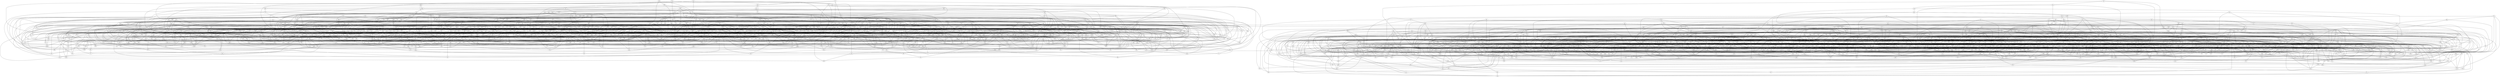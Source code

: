 graph {
zvk -- shb
zvk -- cxf
zvk -- qlp
zvk -- jkz
shb -- lcf
shb -- gvn
shb -- jlh
shb -- xlf
shb -- xvk
shb -- dfj
cxf -- bkh
cxf -- bgx
cxf -- jpl
cxf -- ptk
qlp -- qcm
qlp -- hbp
qlp -- brj
jkz -- bvl
jkz -- vrb
jkz -- pmm
jkz -- dfj
jkz -- rkf
mtl -- jvv
mtl -- grn
mtl -- dpt
mtl -- gzc
jvv -- tcn
jvv -- tks
jvv -- ckg
jvv -- pzk
jvv -- xdb
grn -- jtd
grn -- hpm
grn -- xng
grn -- sxq
dpt -- lqz
dpt -- hvp
dpt -- pqg
gzc -- jhs
gzc -- csx
gzc -- vjq
gzc -- pvq
gzc -- fqg
rgl -- hfg
rgl -- mvj
rgl -- hxq
rgl -- bvq
hfg -- dmj
hfg -- dsh
hfg -- tjt
rpt -- zhq
rpt -- zgv
rpt -- qxj
rpt -- ltq
rpt -- ggb
zhq -- rsf
zhq -- dpg
zhq -- rml
fnx -- nrs
fnx -- xnq
fnx -- nhc
fnx -- czd
nrs -- ggq
nrs -- rtd
nrs -- bnf
nrs -- khn
xnq -- kbk
xnq -- ktf
xnq -- gfj
xnq -- rpz
nhc -- hxt
nhc -- bjj
nhc -- fpx
nhc -- xvt
nhc -- qjq
czd -- npr
czd -- hqs
czd -- ghd
dqb -- hhg
dqb -- dkk
dqb -- jcr
dqb -- smd
hhg -- zsn
hhg -- zlr
hhg -- bsk
dkk -- nqc
dkk -- pxc
dkk -- bfv
mfg -- szc
mfg -- xqh
mfg -- hks
mfg -- njd
szc -- dvb
szc -- fzg
szc -- vtz
szc -- qpr
xqh -- qhr
xqh -- klf
xqh -- ssd
kvr -- pnh
kvr -- zgm
kvr -- jnz
kvr -- lnm
kvr -- rtk
pnh -- qvt
pnh -- tqp
pnh -- ngf
pnh -- btp
xfj -- mtz
xfj -- mrc
xfj -- fxm
xfj -- fpf
mtz -- jsq
mtz -- fpx
mtz -- spk
szp -- hlv
szp -- fqg
szp -- knb
szp -- tsg
hlv -- ncd
hlv -- lzv
hlv -- jgb
fqg -- ddh
fqg -- lpg
fqg -- pcr
knb -- shp
knb -- zcz
knb -- gln
knb -- dlc
tsg -- cqv
tsg -- lxq
tsg -- bfh
tsg -- sgj
fds -- hqv
fds -- rcs
fds -- gnk
fds -- rrx
fds -- frt
hqv -- shz
hqv -- hxq
hqv -- gnb
rcs -- bhk
rcs -- rbp
rcs -- rmk
rcs -- jqr
rcs -- mcx
gnk -- fdl
gnk -- trk
gnk -- gld
rrx -- ppn
rrx -- plj
rrx -- zlc
rrx -- vtl
rrx -- gqk
frt -- rkh
frt -- jvr
frt -- sbc
frt -- cdx
frt -- npp
frt -- dzx
frr -- fhp
frr -- ddk
frr -- xft
frr -- zkq
frr -- dsq
fhp -- zlv
fhp -- hdk
fhp -- fjj
ddk -- rmk
ddk -- pdx
ddk -- jcc
jzr -- lxd
jzr -- brl
jzr -- cjz
jzr -- grp
jzr -- rgc
lxd -- rvn
lxd -- cdf
lxd -- rqj
lxd -- qmb
brl -- chd
brl -- pxr
brl -- dvf
cjz -- bfv
cjz -- dgn
cjz -- vbb
grp -- hkx
grp -- zrh
grp -- qph
rgc -- cks
rgc -- mlf
rgc -- fcs
xgc -- bbj
xgc -- jzv
xgc -- pmm
xgc -- vbb
xgc -- xst
bbj -- zlr
bbj -- src
bbj -- rdt
bbj -- cjd
jzv -- hfq
jzv -- bkh
jzv -- mkd
jzv -- dfl
jzv -- zvl
pmm -- qlj
pmm -- nfg
xdv -- ckf
xdv -- bgx
xdv -- dtn
xdv -- pqd
ckf -- xhh
ckf -- zzq
ckf -- rrs
ckf -- vnv
fxx -- qbb
fxx -- djb
fxx -- gsg
fxx -- gtl
qbb -- nhh
qbb -- lsg
qbb -- ghp
djb -- bvl
djb -- mlc
djb -- cgt
djb -- rvz
djb -- vtr
hzp -- bql
hzp -- nxl
hzp -- ngz
hzp -- xpc
bql -- hxn
bql -- dvz
bql -- ccn
bql -- szg
nxl -- pmj
nxl -- mkg
nxl -- szg
ngz -- xrf
ngz -- gkf
ngz -- rxr
xpc -- kkg
xpc -- ncd
xpc -- cgb
lqz -- zzq
lqz -- nrr
lqz -- xpx
lqz -- dhd
lqz -- kkp
zzq -- pjp
zzq -- zgk
nrr -- rms
nrr -- hpz
nrr -- lfg
xpx -- fls
xpx -- bfp
xpx -- tjm
dhd -- pmj
dhd -- tth
dhd -- tjm
zlc -- bdz
zlc -- zzx
zlc -- rbg
bdz -- nxg
bdz -- rxg
bdz -- dsn
zzx -- qgz
zzx -- mtf
zzx -- dzx
rkx -- clp
rkx -- ptr
rkx -- bcn
rkx -- vzf
clp -- cll
clp -- gmg
clp -- kts
ptr -- jgc
ptr -- bxl
ptr -- xpm
rbm -- mnp
rbm -- ljg
rbm -- fnb
rbm -- vhd
mnp -- gxd
mnp -- rmk
mnp -- lnq
ljg -- phr
ljg -- fgv
ljg -- pnc
fnb -- nnk
fnb -- qvq
fnb -- rtd
fnb -- jkd
vhd -- rqm
vhd -- zvq
vhd -- htx
vhd -- dlz
vhd -- rpz
tbv -- xtr
tbv -- xdk
tbv -- zqf
tbv -- vjr
tbv -- dvb
xtr -- xbv
xtr -- cxz
xtr -- dmf
xdk -- spm
xdk -- lrv
xdk -- trh
zqf -- bmp
zqf -- gbt
zqf -- smf
zqf -- lqq
vjr -- rhm
vjr -- hqt
vjr -- gbx
vjr -- sml
vjr -- klx
tth -- dvf
tth -- fmk
tth -- phl
dvf -- cvl
dvf -- tks
cks -- fcs
cks -- vgj
cks -- spq
fcs -- spx
fcs -- bkg
vgj -- xrg
vgj -- lbk
vgj -- jzt
spq -- gtv
spq -- xvz
spq -- ftk
spq -- kdr
hld -- qpd
hld -- qtx
hld -- hnd
hld -- qvx
hld -- lzr
hld -- cjv
qpd -- cfx
qpd -- xtc
qpd -- sbc
qpd -- nnk
rfr -- bsk
rfr -- gls
rfr -- bgx
rfr -- nqq
bsk -- fhn
bsk -- xdb
gls -- qqc
gls -- vjs
gls -- zqn
gls -- ftl
gls -- rjt
bgx -- rlp
bgx -- fhj
bgx -- dtn
nqq -- spx
nqq -- jlt
nqq -- cbz
nqq -- ffj
bjr -- tks
bjr -- jfj
bjr -- xsp
bjr -- fmk
tks -- dnf
jfj -- qsv
jfj -- hnj
jfj -- mgs
xsp -- kkm
xsp -- bzz
xsp -- pph
cqz -- jlt
cqz -- pxr
cqz -- zzz
cqz -- ddh
jlt -- vck
jlt -- qbx
pxr -- vjl
pxr -- pxc
zzz -- qcm
zzz -- lzv
zzz -- jgb
zzz -- zzr
zzz -- vjf
zzz -- ftl
rms -- nlc
rms -- flm
rms -- mzm
rms -- htk
nlc -- src
nlc -- brv
nlc -- qzf
flm -- bmg
flm -- xrr
flm -- xvz
mzm -- tqp
mzm -- ntv
mzm -- bph
mzm -- brr
jsq -- fhv
jsq -- lvd
jsq -- vkf
jsq -- fsk
jsq -- thv
fhv -- qjv
fhv -- nqs
fhv -- xhg
fhv -- trq
lvd -- bfm
lvd -- tpl
lvd -- cmm
vkf -- xhf
vkf -- pnx
vkf -- xkd
fsk -- gdt
fsk -- lfc
fsk -- cnv
thv -- lhm
thv -- dpb
thv -- xjj
lgc -- nkv
lgc -- nst
lgc -- jlz
lgc -- hxz
lgc -- mmp
lgc -- gjd
lgc -- fhf
nkv -- nbs
nkv -- qbx
nkv -- vtx
jls -- dgx
jls -- lcf
jls -- dfm
jls -- dxj
jls -- zmd
dgx -- pmj
dgx -- zsb
dgx -- qst
lcf -- mxt
lcf -- trg
nbp -- khr
nbp -- mlr
nbp -- qcd
nbp -- crr
khr -- lrd
khr -- hgl
khr -- pxk
mlr -- tcm
mlr -- mrh
mlr -- hhh
mlr -- mgl
mlr -- jsh
qcd -- dxm
qcd -- zkj
qcd -- vlf
vxc -- bdc
vxc -- zpm
vxc -- xxl
vxc -- bft
vxc -- vlv
bdc -- nzk
bdc -- tbh
bdc -- mvm
bdc -- nxz
zpm -- spk
zpm -- sjk
zpm -- vgd
xxl -- tzv
xxl -- zbz
xxl -- ngq
xxl -- txc
bft -- sjk
bft -- djl
bft -- vqn
gtv -- rcz
gtv -- qzn
gtv -- fnq
gtv -- gjh
rcz -- gbt
rcz -- lqf
rcz -- hbp
rcz -- brh
qzn -- pmj
qzn -- vpn
qzn -- kct
qzn -- pjp
fnq -- bxb
fnq -- hlm
fnq -- pjr
fnq -- spm
fnq -- vdr
fnq -- fhj
gjh -- mzp
gjh -- shp
gjh -- spx
gjh -- qmb
mvj -- zxn
mvj -- xvn
mvj -- flf
mvj -- grf
zxn -- pbn
zxn -- cfk
zxn -- mjl
xvn -- lbt
xvn -- kpg
xvn -- rdh
zgv -- xlq
zgv -- dgh
zgv -- fdz
xlq -- kql
xlq -- fcm
xlq -- qzv
dgh -- qcm
dgh -- vtv
dgh -- xlf
dgh -- vjs
zxz -- vfb
zxz -- xrn
zxz -- zbz
zxz -- fjj
zxz -- kpm
zxz -- str
vfb -- jrm
vfb -- vtq
vfb -- gqk
xrn -- ppn
xrn -- bxm
xrn -- bpg
zbz -- gkz
zbz -- nml
zbz -- jfc
fjj -- jnj
fjj -- rsh
kpm -- sgh
kpm -- mvs
kpm -- dmh
kpm -- tml
str -- gzv
str -- kgl
str -- bhs
str -- jvg
sbq -- dcg
sbq -- gjg
sbq -- pmj
sbq -- hff
dcg -- hhc
dcg -- kct
dcg -- cfm
dcg -- hmp
gjg -- dns
gjg -- bmt
gjg -- dxn
gjg -- ffh
pmj -- mbc
zhj -- xft
zhj -- snk
zhj -- lhm
zhj -- bhc
zhj -- zhk
xft -- tzm
xft -- fxf
snk -- gnn
snk -- tkf
snk -- mzf
lhm -- qjd
lhm -- jqr
bhc -- ppx
bhc -- kcs
bhc -- sts
zhk -- vrm
zhk -- pbf
zhk -- ctt
zhk -- vlg
qvn -- mvm
qvn -- fqx
qvn -- zbt
qvn -- mtf
mvm -- htr
mvm -- tbf
fqx -- zsr
fqx -- gtf
fqx -- jnb
qsv -- hmz
qsv -- src
qsv -- dfj
zdn -- jjd
zdn -- ppn
zdn -- jgk
zdn -- xgn
jjd -- lzf
jjd -- vxk
jjd -- zcx
ppn -- qsl
ppn -- ncc
jgk -- csr
jgk -- jbb
jgk -- qfq
qrk -- mtg
qrk -- pdm
qrk -- dxm
qrk -- ncc
mtg -- zls
mtg -- mfn
mtg -- kbq
mcv -- xcl
mcv -- gkt
mcv -- txm
mcv -- qqz
xcl -- fsd
xcl -- zdq
xcl -- pcj
hpb -- fbv
hpb -- btm
hpb -- xbl
hpb -- lpg
hpb -- xgz
fbv -- ntv
fbv -- glm
fbv -- rqj
btm -- mjv
btm -- kld
btm -- txp
xnb -- tcm
xnb -- rlm
xnb -- rvh
xnb -- scl
tcm -- znz
tcm -- bqc
rlm -- lxs
rlm -- llc
rlm -- dtj
rlm -- zsx
rvh -- ffr
rvh -- drn
rvh -- fgq
rvh -- vzf
rvh -- rkq
tjg -- pgj
tjg -- bqb
tjg -- qjd
tjg -- bxt
pgj -- nmf
pgj -- ppd
pgj -- qfq
bqb -- dds
bqb -- tbr
bqb -- bxz
qjd -- jjn
qjd -- jhj
qjd -- xnf
qjd -- ndh
kld -- rrn
kld -- xzp
kld -- rqj
kld -- svf
kld -- plq
rrn -- xlj
rrn -- gbx
rrn -- czf
vbj -- msm
vbj -- xst
vbj -- xrr
vbj -- dvz
vbj -- gmb
msm -- jlh
msm -- rcx
msm -- zlx
xst -- ngd
xst -- bnl
xst -- lsr
xrr -- lvq
xrr -- xgd
hvp -- bsx
hvp -- xvv
hvp -- rrs
hvp -- tvl
pqg -- slg
pqg -- gbx
pqg -- slr
pqg -- vsr
pqg -- lxq
kkg -- xpn
kkg -- sgq
kkg -- lqq
dqd -- mjm
dqd -- hqd
dqd -- cdv
dqd -- krg
dqd -- rjr
dqd -- qzv
mjm -- bvb
mjm -- zjm
mjm -- qzv
hqd -- bhj
hqd -- hpg
hqd -- xng
cdv -- rsn
cdv -- rgx
cdv -- shp
krg -- hgv
krg -- lxl
krg -- hhc
rjr -- trg
rjr -- fdh
rjr -- cgv
ggr -- rtm
ggr -- vrv
ggr -- vtl
ggr -- bqk
ggr -- ncv
rtm -- kjx
rtm -- jjt
rtm -- pnx
rtm -- qqq
vrv -- qld
vrv -- plm
vrv -- mrz
vtl -- xxc
vtl -- vqc
fql -- jtf
fql -- kzk
fql -- vxk
fql -- tml
jtf -- qgs
jtf -- hsl
jtf -- rtc
kzk -- pcs
kzk -- dsn
kzk -- hdk
vxk -- nmp
vxk -- jmf
vxk -- rhj
xzp -- vtg
xzp -- xvv
xzp -- kdr
xzp -- zck
vtg -- qdn
vtg -- xzd
vtg -- ndl
xvv -- fpq
xvv -- cdf
kdr -- ptk
kdr -- kqj
kdr -- fkn
zck -- dtn
zck -- brh
zck -- llz
knc -- thz
knc -- cbz
knc -- hfj
knc -- tcp
thz -- lrf
thz -- jfz
thz -- dzf
thz -- tkv
cbz -- tjm
cbz -- qsh
rzl -- xff
rzl -- xjj
rzl -- pjh
rzl -- kbq
xff -- lbc
xff -- kmx
xff -- gnv
xjj -- pzp
xjj -- pnc
xjj -- zlm
xjj -- pbd
xjj -- npm
zlm -- cnv
zlm -- grf
zlm -- bxj
cnv -- gqs
cnv -- gmj
gmg -- sgh
gmg -- mct
gmg -- gbv
sgh -- xnk
sgh -- ggs
sgh -- kds
qpg -- bzz
qpg -- qpr
qpg -- kvc
qpg -- nzm
bzz -- sjr
bzz -- jvz
qpr -- rcq
qpr -- llp
kvc -- ksm
kvc -- mjv
kvc -- mvz
kvc -- rjh
kvc -- ggb
brx -- lpm
brx -- lpl
brx -- dlc
brx -- xxb
lpm -- cfm
lpm -- vbr
lpm -- ltr
lpl -- tfd
lpl -- vxf
lpl -- zsb
lpl -- gvv
dlc -- gpv
dlc -- xxb
dlc -- mjp
xxb -- hsc
xxb -- cpf
rkh -- ncp
rkh -- rsh
rkh -- vbs
rkh -- bxl
jvr -- gbs
jvr -- rgr
jvr -- mql
jvr -- ztt
jvr -- xbr
sbc -- cfk
sbc -- xkz
rtr -- gzb
rtr -- zhb
rtr -- kbk
rtr -- pdb
gzb -- xhf
gzb -- rkq
gzb -- rxm
zhb -- cvh
zhb -- lhq
zhb -- dzx
kbk -- zfl
kbk -- nkj
kbk -- glq
kbk -- gph
mcq -- gbl
mcq -- vdl
mcq -- mrc
mcq -- fcv
mcq -- bvq
gbl -- dpm
gbl -- pdl
gbl -- xrk
gbl -- gsc
vdl -- jck
vdl -- sgd
vdl -- kvm
vdl -- rxm
mrc -- fbt
mrc -- tjt
mrc -- dnm
mrc -- pvc
fcv -- lbg
fcv -- kjx
fcv -- ttz
pbn -- pfh
pbn -- sjk
pbn -- lgd
pbn -- fcb
pfh -- tsl
pfh -- qdc
pfh -- rxv
sjk -- pqq
sjk -- pvc
lgd -- xfq
lgd -- klm
lgd -- hzl
fcb -- rqm
fcb -- kts
fcb -- jvg
hgv -- ggg
hgv -- khn
hgv -- vtx
lxl -- mvz
lxl -- xbv
lxl -- xrg
nzk -- pbc
nzk -- mjh
nzk -- gjq
nzk -- srm
pbc -- qdm
pbc -- mzf
pbc -- nxn
mjh -- kpz
mjh -- ffm
mjh -- lmh
gjq -- kzq
gjq -- sjl
gjq -- xhg
dpm -- zls
dpm -- qbt
dpm -- fgv
pdl -- bjp
pdl -- bpk
pdl -- gps
tsl -- rjg
tsl -- lqd
tsl -- fjb
rjg -- mns
rjg -- mbk
rjg -- cbt
rjg -- lpf
lqd -- vlz
lqd -- bjj
lqd -- qvq
fgr -- tvm
fgr -- npm
fgr -- zsr
fgr -- bbt
tvm -- ksp
tvm -- jck
tvm -- cfk
tvm -- dqp
npm -- lfc
npm -- htf
hxt -- dxv
hxt -- xtc
hxt -- jgs
dxv -- dhh
dxv -- sbn
dxv -- cjv
xtc -- cvh
xtc -- plb
jgs -- ncv
jgs -- klc
jgs -- vhq
jgs -- xpm
lxn -- llp
lxn -- sxc
lxn -- vqb
lxn -- hfq
llp -- rxr
llp -- dpg
llp -- btz
sxc -- qlx
sxc -- vbb
sxc -- jzm
sxc -- lrv
vqb -- vql
vqb -- frz
vqb -- qsh
hfq -- nnv
hfq -- xpn
hfq -- kpq
psj -- dmj
psj -- mzf
psj -- tpl
psj -- xnx
dmj -- rqm
dmj -- rtc
mzf -- jjt
mzf -- dbs
tpl -- xvt
tpl -- qnr
tpl -- pql
xnx -- gkh
xnx -- tqj
xnx -- ktf
xsl -- vql
xsl -- hkx
xsl -- qcc
xsl -- pqc
xsl -- hph
xsl -- fhn
vql -- xlj
vql -- mgp
hkx -- thq
hkx -- ftk
hkx -- ddq
qcc -- nst
qcc -- psf
qcc -- dpx
pqc -- rcx
pqc -- drp
pqc -- bxb
pqc -- xdt
pqc -- qhr
hph -- svk
hph -- jtd
hph -- tdx
rcr -- nzx
rcr -- xbr
rcr -- pjf
rcr -- cbm
nzx -- pnn
nzx -- ktf
nzx -- ckt
nzx -- rxm
xbr -- plb
xbr -- zjs
njj -- lfg
njj -- srh
njj -- cbv
njj -- mbp
njj -- fzg
lfg -- kmd
lfg -- bvb
srh -- kzh
srh -- trh
srh -- cjd
cbv -- lrv
cbv -- qfn
cbv -- mjp
pjf -- rxv
pjf -- zsx
pjf -- mpr
pjf -- nqb
pjf -- cxm
rxv -- gbs
rxv -- nhl
rxv -- sgg
zsx -- rgd
zsx -- bxm
nnv -- nxm
nnv -- hvt
nnv -- skp
flf -- zjb
flf -- vmq
flf -- sfm
flf -- dzb
flf -- xrk
zjb -- psc
zjb -- fcg
zjb -- lbc
vmq -- zqm
vmq -- hhh
vmq -- vcb
sfm -- gpz
sfm -- qgs
sfm -- jrm
dzb -- nmf
dzb -- dnl
dzb -- lgb
xrk -- rjj
xrk -- mmn
gjk -- skk
gjk -- tcp
gjk -- lfb
gjk -- nqc
skk -- rgx
skk -- ddx
skk -- njd
tcp -- xgp
tcp -- dbl
ddh -- mmq
ddh -- bcx
mmq -- rnb
mmq -- kcj
mmq -- czr
bcx -- tzc
bcx -- jns
bcx -- msp
jfh -- mtt
jfh -- lcr
jfh -- mns
jfh -- jsj
mtt -- pdq
mtt -- djv
mtt -- mdv
lcr -- qgq
lcr -- trq
lcr -- sts
mns -- nmf
mns -- gfj
mns -- nlh
mns -- ctt
jsj -- cdx
jsj -- plj
jsj -- crg
jsj -- zgn
xmm -- mvs
xmm -- lxs
xmm -- zgn
xmm -- kbq
mvs -- rjj
mvs -- kpz
mvs -- tkf
lxs -- qng
lxs -- gfj
lxs -- ljm
mpr -- gmq
mpr -- jdr
mpr -- tbf
gmq -- vgz
gmq -- nxg
gmq -- htr
gmq -- jfc
gmq -- jpj
jdr -- pcx
jdr -- vrh
jdr -- dtj
tbf -- gmv
tbf -- zdq
jjn -- vzc
jjn -- pvc
jjn -- kqn
vzc -- ljm
vzc -- pkm
vzc -- qkc
thp -- gfs
thp -- hzs
thp -- ggs
thp -- vmf
gfs -- vhq
gfs -- vhn
gfs -- xfq
hzs -- xnk
hzs -- mcx
hzs -- qnh
ggs -- qkq
ggs -- mdv
ssb -- ljm
ssb -- bgj
ssb -- ffb
ssb -- gps
ssb -- vbs
ljm -- mnf
ljm -- hrd
thq -- xsf
thq -- kdb
thq -- fhj
xsf -- tpf
xsf -- msp
xsf -- phg
xsf -- xng
xsf -- rfj
xsf -- trr
kdb -- cgf
kdb -- lbq
kdb -- brj
xlj -- mkg
xlj -- sst
xlj -- bnl
xlj -- cgq
mkg -- ckd
mkg -- krj
mkg -- mkn
ckm -- hzf
ckm -- ggg
ckm -- rjk
ckm -- vbv
hzf -- jfz
hzf -- bcv
hzf -- mjv
ggg -- txz
ggg -- bhj
ggg -- jcj
rjk -- gdq
rjk -- rjp
rjk -- ngf
tdc -- vjj
tdc -- gms
tdc -- cns
tdc -- nsv
vjj -- bcn
vjj -- qtx
vjj -- ffv
gms -- ffr
gms -- dsq
gms -- zrj
cns -- mql
cns -- pmf
cns -- pzc
nsv -- zvq
nsv -- stl
nsv -- gnb
vlz -- vqc
vlz -- gbv
vlz -- zbt
vlz -- fgq
vqc -- tlz
vqc -- xpf
gbv -- kvm
gbv -- kmx
rrd -- bxz
rrd -- vqk
rrd -- dxt
rrd -- rgj
bxz -- cft
bxz -- tzf
vqk -- gns
vqk -- hsl
vqk -- txb
kjx -- xhf
kjx -- gxd
kjx -- ckt
kjx -- msd
kjx -- lhc
qql -- bnf
qql -- nmp
qql -- sbn
qql -- ssz
qql -- rbg
bnf -- rvs
bnf -- klc
nmp -- zls
nmp -- vrm
nmp -- mqr
nmp -- rtd
lrf -- rzd
lrf -- jnm
lrf -- xqz
rzd -- vjs
rzd -- svk
rzd -- xtz
jnm -- tqm
jnm -- ghs
jnm -- nnt
jnm -- sml
jnm -- dxc
cvl -- qlj
cvl -- vxl
cvl -- vtv
qlj -- lzv
qlj -- lrt
vxl -- xcx
vxl -- jhs
vxl -- qzv
vxl -- dfj
rgd -- vhq
rgd -- jtx
rgd -- rpl
rgd -- fgv
vhq -- gkz
vhq -- bdh
vhq -- lrd
jtx -- xnf
jtx -- skv
jtx -- rkq
rpl -- xkr
rpl -- lfl
rpl -- lrp
fgv -- rnq
fgv -- rmd
zzb -- jsx
zzb -- mgp
zzb -- xxf
zzb -- fvn
jsx -- xgp
jsx -- cqd
jsx -- qhl
mgp -- fxq
mgp -- ssc
mgp -- pck
nxg -- bqk
nxg -- jvq
nxg -- rcg
btc -- vck
btc -- sxq
btc -- cdz
btc -- nfp
vck -- vzm
vck -- ddz
vck -- ddq
sxq -- qbk
sxq -- czf
cdz -- zgz
cdz -- frz
cdz -- khn
vdh -- lgk
vdh -- hrx
vdh -- txm
vdh -- rgj
lgk -- lct
lgk -- klq
lgk -- dqp
dst -- nmv
dst -- gcz
dst -- gjx
dst -- hhc
nmv -- xch
nmv -- bmt
nmv -- gbt
gcz -- pxc
gcz -- tnc
gcz -- brj
hpv -- skv
hpv -- rmr
hpv -- hjk
hpv -- scl
skv -- dxt
skv -- jsz
skv -- pjs
skv -- rsh
rmr -- xnf
rmr -- ttz
rmr -- pcx
rmr -- vlc
hjk -- lgg
hjk -- vgz
hjk -- lhc
scl -- gld
scl -- bts
scl -- xxt
scl -- dvq
pdm -- vfr
pdm -- hql
pdm -- mrn
tbh -- jhq
tbh -- qmc
tbh -- hrd
jhq -- rrm
jhq -- ltp
jhq -- srf
lpr -- gph
lpr -- dmh
lpr -- npp
lpr -- qfq
gph -- pzh
gph -- lnb
dmh -- czx
dmh -- hmq
rqm -- qvs
kts -- kxp
kts -- tpp
jvg -- hgx
jvg -- drc
jvg -- mzh
lrv -- qst
lbt -- qsl
lbt -- jrk
lbt -- shl
qsl -- lnb
qsl -- mlb
qsl -- hgl
jcr -- zgk
jcr -- shp
jcr -- gtl
jcr -- gcc
zgk -- tdp
zgk -- tzx
rhm -- csb
rhm -- lxq
rhm -- sfk
csb -- hvt
csb -- djq
csb -- pqt
lxq -- vsr
sfk -- ztq
sfk -- lmx
sfk -- ghg
jdl -- jkx
jdl -- jzm
jdl -- bxb
jdl -- vms
jkx -- hpm
jkx -- chx
jkx -- ftn
jzm -- jvd
jzm -- qfn
jzm -- hmr
jzm -- brj
bxb -- jzt
vms -- xtd
vms -- fpq
vms -- xdt
gdt -- jqx
gdt -- gkb
gdt -- xpf
jqx -- nml
jqx -- lhq
jqx -- sgg
gkb -- rlq
gkb -- ncp
gkb -- bjk
xpf -- tnv
xpf -- btv
ngn -- llz
ngn -- bfh
ngn -- xpn
ngn -- tkv
llz -- cxb
llz -- qmb
llz -- jts
bfh -- kkm
bfh -- tdx
hrx -- zbc
hrx -- kpg
hrx -- mrr
zbc -- qpb
zbc -- mrr
zbc -- mmf
kpg -- gqs
kpg -- bbt
kpg -- dtj
kpg -- ppd
mrr -- dcz
mrr -- gkd
mrr -- ssr
mrr -- bnn
mrr -- dbc
hnf -- bmp
hnf -- kdt
hnf -- mhc
hnf -- jsc
hnf -- fjd
bmp -- gdq
bmp -- tsn
kdt -- qxj
kdt -- jqd
kdt -- ssx
ggq -- rxg
ggq -- pps
ggq -- vqq
ggq -- ztt
rxg -- jbb
rxg -- bsm
pps -- kgn
pps -- zkq
pps -- kxp
vqq -- kgn
vqq -- bpv
vqq -- fcc
ztt -- nxq
ztt -- hvx
ztt -- lsq
fcc -- vtq
fcc -- xxc
fcc -- qfq
vtq -- lbg
vtq -- lfv
xxc -- bqc
xxc -- pzh
xxc -- rcl
pcr -- jsp
pcr -- ffj
pcr -- sjr
pcr -- ptt
pcr -- zbv
jsp -- vzm
jsp -- drg
jsp -- zqb
jgc -- xvt
jgc -- gmv
jgc -- sdm
xvt -- bxl
gmv -- chs
gmv -- vqn
sdm -- grh
sdm -- xvm
sdm -- cjv
tpt -- mml
tpt -- xjg
tpt -- szx
tpt -- rgf
mml -- nnx
mml -- jbb
mml -- psd
pdb -- fvg
pdb -- bpk
pdb -- fpn
pdb -- nss
pdb -- jkd
fvg -- qgd
fvg -- gsc
fvg -- stp
bpk -- clc
bpk -- rdh
bpk -- rph
fpn -- fqb
fpn -- bjj
fpn -- bxk
nss -- npz
nss -- rmc
nss -- phr
jkd -- trk
jkd -- jrm
ppx -- pnc
ppx -- fdl
ppx -- snp
pnc -- hgl
pnc -- gqk
ksm -- bmt
ksm -- stx
ksm -- hhd
bmt -- djq
bmt -- txp
stx -- bsp
stx -- nbs
stx -- hnj
stx -- chz
gpv -- nnt
gpv -- ltr
gpv -- jfs
nnt -- vjv
nnt -- lmg
nnt -- nhh
nnt -- nfg
ltr -- szs
ltr -- ftl
jfs -- ndp
jfs -- tkt
jfs -- xtz
jfs -- dhr
pcx -- sgg
pcx -- kps
pcx -- mqr
sgg -- zqm
kps -- pdq
kps -- dbs
kps -- kvz
kps -- dll
jfb -- bvn
jfb -- zkh
jfb -- nqs
jfb -- bqk
bvn -- gxf
bvn -- dtg
bvn -- kzx
zkh -- dtj
zkh -- hnt
zkh -- bch
fqb -- tbm
fqb -- xhr
fqb -- pnn
fqb -- vmf
tbm -- pbf
tbm -- shz
tbm -- qkq
xhr -- ssd
xhr -- bpv
xhr -- qgd
pnn -- lhp
pnn -- zrs
ndl -- mtv
ndl -- nlg
ndl -- zql
ndl -- chz
mtv -- tsn
mtv -- ssc
mtv -- scf
nlg -- mgs
nlg -- cjd
nlg -- ntf
nlg -- plq
nlg -- sgj
tnv -- dmv
tnv -- pzc
tnv -- dvq
dmv -- ffm
dmv -- bdh
dmv -- gvk
pzc -- djv
pzc -- qlq
pzc -- rdn
dvq -- qpb
dvq -- ffv
gxf -- tlf
gxf -- chs
gxf -- blm
tlf -- fph
tlf -- bxm
tlf -- pdq
tlf -- qbt
tlf -- mmn
ncd -- dnf
ncd -- nbs
ncd -- jrh
ncd -- jpt
dnf -- vtz
dnf -- ngf
nbs -- gbt
jrh -- dxj
jrh -- rjt
jrh -- zft
jrh -- txd
ckp -- zbg
ckp -- fvt
ckp -- xkq
ckp -- vxf
ckp -- dnq
ckp -- ngr
ckp -- rml
zbg -- fxv
zbg -- svk
zbg -- glm
fvt -- lzv
fvt -- fmk
fvt -- ckd
fvt -- dmp
fvt -- rvn
fvt -- ptt
mjv -- mxr
cgf -- dbg
cgf -- fll
cgf -- ndp
dbg -- dsl
dbg -- rsf
dbg -- dmp
dbg -- zmd
fll -- qbj
fll -- vzm
fll -- ghp
fll -- btz
ndp -- zvl
ndp -- knh
ndp -- sgn
lzf -- glj
lzf -- nhz
lzf -- tjl
lzf -- bgj
glj -- sjl
glj -- lst
glj -- lfl
nhz -- hvx
nhz -- pvc
nhz -- ppd
nhz -- nxz
zrv -- jbp
zrv -- slr
zrv -- zgm
zrv -- fcm
jbp -- hnj
jbp -- gmb
jbp -- nhh
slr -- jpt
slr -- jcj
xnk -- psc
xnk -- cmm
xnk -- qfr
rdz -- klf
rdz -- rnx
rdz -- blc
rdz -- rkb
klf -- ssx
klf -- ftf
rnx -- htk
rnx -- nvd
rnx -- hpm
blc -- bsn
blc -- szs
blc -- csx
blc -- xvz
rkb -- gcc
rkb -- dxn
rkb -- drp
rkb -- xgx
lhp -- kvf
lhp -- rgk
lhp -- ndh
kzq -- drn
kzq -- qvs
kzq -- xkd
kzq -- fhr
drn -- bkd
drn -- kmx
drn -- vhn
qvs -- drm
qvs -- lfl
xkd -- ndh
xkd -- qcl
spk -- cfx
spk -- zzl
jnj -- bjk
jnj -- lfc
jnj -- stl
jnj -- xds
jnj -- htx
bjk -- npp
bjk -- gxd
bjk -- cvx
lfc -- bxd
lfc -- cjl
lfc -- cll
lfc -- gpz
lfc -- lgs
stl -- gcd
stl -- mmf
xds -- fvz
xds -- bxt
xds -- xkz
hgx -- dxm
hgx -- txl
hgx -- sgc
hgx -- rzx
dxm -- lct
dxm -- bfm
dxm -- bts
txl -- kvf
txl -- xpm
txl -- hnd
txl -- mxg
sgc -- bjp
sgc -- vlg
sgc -- jxs
zsn -- kjk
zsn -- nbz
zsn -- jrg
kjk -- flt
kjk -- xrf
kjk -- fkn
nbz -- xng
nbz -- czr
nbz -- zbm
zlr -- jxp
zlr -- tdx
jxp -- dbq
jxp -- fxs
jxp -- sgn
jxp -- mqb
tdx -- bgl
dkr -- hbm
dkr -- rtc
dkr -- dhh
dkr -- jjv
hbm -- psc
hbm -- ktp
hbm -- qtg
rtc -- shl
rtc -- qbt
dhh -- lcl
dhh -- qkj
dhh -- stv
jjv -- gqs
jjv -- lnq
jjv -- kxp
ngd -- cdt
ngd -- tkt
ngd -- xhh
cdt -- bsx
cdt -- ffj
cdt -- mbp
cdt -- kmb
cdt -- rtk
tkt -- vfk
tkt -- vbr
fvz -- hmq
fvz -- tts
fvz -- xgn
hmq -- psc
hmq -- rjj
hmq -- lrd
hmq -- hjx
tts -- zdp
tts -- bhs
tts -- pjs
hpm -- bmg
chx -- tvl
chx -- dnq
chx -- czf
ftn -- ffj
ftn -- qff
ftn -- fzg
ftn -- trg
qhr -- zcz
qhr -- kvl
sqf -- zzr
sqf -- bnr
sqf -- mrb
sqf -- bfv
zzr -- lvz
zzr -- vdk
bnr -- xfd
bnr -- dpl
bnr -- cpd
bnr -- dzf
bnr -- slh
bnr -- cfz
mrb -- hlm
mrb -- pxt
mrb -- nsz
mrb -- svf
bfv -- vjv
bfv -- pxt
bfv -- vxf
mhc -- qph
mhc -- tlk
mhc -- htm
mhc -- glc
qph -- fdh
qph -- tsc
qph -- sqb
qph -- hpg
tlk -- rdt
tlk -- jpl
tlk -- hhd
htm -- zvl
htm -- vbb
htm -- xgz
glc -- xjm
glc -- krj
glc -- trr
dns -- qbm
dns -- znb
dns -- xgz
qbm -- mmj
qbm -- pcp
qbm -- gdq
qbm -- jcj
lbq -- rnb
lbq -- lrt
lbq -- nxm
lbq -- jhv
bvl -- jtd
bvl -- vfk
jtd -- ddd
vfk -- zrh
vfk -- fns
rrm -- dsq
rrm -- xgn
rrm -- znz
rrm -- shl
dsq -- jsh
dsq -- cfx
xgn -- xfq
xgn -- jhj
znz -- qkj
znz -- cjl
psc -- kpz
kpz -- jcc
bxt -- hhh
bxt -- tpv
bxt -- vrm
hhh -- rgr
tpv -- npr
tpv -- blm
tpv -- bbr
lct -- mxg
lct -- vjm
lct -- cjl
lct -- tpp
ssx -- zcp
ssx -- fhk
ssx -- hlg
zcp -- kct
zcp -- bph
zcp -- cdf
xlk -- mrj
xlk -- rzm
xlk -- nvd
xlk -- nvx
mrj -- nhh
mrj -- gln
mrj -- pqd
mrj -- kvl
rzm -- qmb
rzm -- cpj
rzm -- tqm
rzm -- lvm
nvd -- hpz
nvd -- rdt
nvd -- dlx
nvd -- vtx
gfg -- ltb
gfg -- hjx
gfg -- bqc
gfg -- qmc
gfg -- flp
ltb -- tzt
ltb -- spp
ltb -- zsl
hjx -- dsg
hjx -- htn
hjx -- bpq
bqc -- qdc
bqc -- ckx
qmc -- zkj
qmc -- cbm
flp -- xkr
flp -- rgk
flp -- rph
flp -- qkj
flp -- qpb
flp -- klm
jfz -- xbl
jfz -- dlm
jfz -- qff
jfz -- gnh
drm -- gkh
drm -- lhq
drm -- jnt
drm -- tqk
gkh -- rjj
gkh -- lzj
gkh -- qlg
gkh -- qvq
lhq -- png
jnt -- hsl
jnt -- fcg
jnt -- lgs
jnt -- mrz
tqk -- nnx
tqk -- ppd
tqk -- rzh
tcn -- zcq
tcn -- nkl
tcn -- kql
tcn -- cmh
tcn -- mlc
zcq -- txz
zcq -- dxn
zcq -- cdh
nkl -- mbp
nkl -- skj
nkl -- vmx
kql -- vjl
kql -- nfp
cmh -- flt
cmh -- brv
cmh -- hhd
mlc -- cdh
mlc -- mjp
mlc -- lnm
nst -- xrf
nst -- sqb
nst -- dch
nst -- xcx
xrf -- mlf
sqb -- qcn
sqb -- kmd
sqb -- xmz
dch -- tzc
dch -- mjp
dch -- lkc
fxq -- lqq
fxq -- dlx
fxq -- rml
jrk -- flc
jrk -- dts
jrk -- pxk
gns -- pgr
gns -- txb
gns -- llc
gns -- qgz
pgr -- qzh
pgr -- nqb
pgr -- fjb
txb -- zkj
txb -- vjm
llc -- xxt
llc -- msv
svk -- ckg
hlm -- fvn
hlm -- brh
bsn -- lmn
bsn -- lmx
bsn -- xch
lmn -- dlg
lmn -- vmx
lmn -- lqq
lmx -- pjp
lmx -- pph
lmx -- pqr
xch -- xvk
xch -- gkf
txz -- sqm
txz -- vjl
sqm -- cvz
sqm -- zcz
sqm -- rvz
hfj -- rnb
hfj -- zsb
hfj -- cgq
rnb -- zxp
zsb -- lmg
zsb -- btp
zsb -- vbl
rsf -- rct
rsf -- nxv
rct -- rpg
rct -- hvt
rct -- ccf
hpz -- thf
hpz -- ddx
thf -- lxm
thf -- btz
thf -- bvp
vzm -- vbb
vzm -- cjb
sjl -- pjh
sjl -- dll
xkq -- fls
xkq -- rrh
xkq -- fhk
xkq -- brh
fls -- bcq
fls -- gjd
lcl -- vrh
lcl -- zrj
lcl -- pmr
vrh -- bfm
vrh -- pmr
vrh -- lnq
zrj -- rdn
zrj -- dxb
zrj -- gnp
zrj -- xpm
pmr -- png
pmr -- ndh
bmg -- nkt
bmg -- lxm
zpt -- hcv
zpt -- nbm
zpt -- qsh
zpt -- ccf
zpt -- vtr
hcv -- xnl
hcv -- brv
hcv -- zqn
rtl -- jhv
rtl -- lqf
rtl -- gfz
rtl -- zjt
jhv -- tfd
jhv -- xmz
jhv -- bhg
lqf -- zft
lqf -- mxt
lqf -- kcc
fpk -- nlh
fpk -- vrs
fpk -- txc
fpk -- qfr
nlh -- fdl
nlh -- xfz
nlh -- vfr
nlh -- kgn
vrs -- rvs
vrs -- bbr
vrs -- kqn
bvb -- pgb
bvb -- jcm
zjm -- rfs
zjm -- drg
zjm -- pxl
bsx -- dlg
bsx -- smf
bsx -- ckr
dlg -- mzp
dlg -- ndz
smf -- vkp
smf -- cvz
mmj -- blj
mmj -- lvz
mmj -- xtd
blj -- jpt
blj -- dvr
blj -- lqq
lvz -- hsc
lvz -- jzt
xtd -- hcf
xtd -- qbj
xtd -- gvn
xtd -- mlq
ght -- zvq
ght -- ltp
ght -- crr
ght -- trq
zvq -- vlv
zvq -- jfc
ltp -- ssd
ltp -- zgn
lnb -- nnx
lnb -- bxj
pzd -- bgq
pzd -- jlh
pzd -- qst
pzd -- qlx
bgq -- dxn
bgq -- mlf
bgq -- pjp
bgq -- znb
jlh -- cjb
qst -- tvc
qlx -- rtq
qlx -- rrh
prn -- tnc
prn -- nbm
prn -- lfb
prn -- sxl
tnc -- ntv
tnc -- kvs
tnc -- gkc
nbm -- bfp
nbm -- dlx
lfb -- sst
lfb -- jsc
lfb -- slh
lfb -- mpz
sxl -- czr
sxl -- xjm
sxl -- jxq
sxl -- bgl
sxl -- txd
tqm -- vlp
tqm -- jlz
ghs -- tfd
ghs -- kkm
ghs -- ppr
rkl -- rnt
rkl -- lvq
rkl -- klr
rkl -- szg
rnt -- hpg
rnt -- dkb
rnt -- jrg
tzc -- vpn
tzc -- jpl
tzc -- dhj
dhr -- mkd
dhr -- ghg
dhr -- hxn
dhr -- qzf
dhr -- clv
mkd -- dvz
mkd -- qdn
ghg -- pqt
ghg -- qqr
hxn -- htk
hxn -- kpn
ssd -- mql
ssd -- mqr
mql -- djv
mqr -- fjb
bjj -- clb
bjj -- jdg
bjj -- zrs
clb -- llk
clb -- ckt
clb -- gfb
jdg -- smr
jdg -- jcq
jdg -- zcx
tjl -- ghd
tjl -- rbp
tjl -- qlc
ghd -- cfv
ghd -- pvc
ghd -- rhj
rbp -- tqj
rbp -- qlc
cgt -- lsg
cgt -- xnl
cgt -- qxj
lsg -- tvc
lsg -- llr
lsg -- fqh
lsg -- pck
vsk -- cbt
vsk -- shq
vsk -- vlv
vsk -- lst
vsk -- kzx
cbt -- rzh
cbt -- stz
shq -- hnd
shq -- dnm
shq -- jcc
bcv -- bfp
bcv -- fqh
bcv -- grl
bfp -- nls
fqh -- ctb
fqh -- svt
bcn -- hzr
bcn -- pqp
bcn -- mlb
hzr -- gkd
hzr -- ffm
hzr -- srf
pqp -- zzl
pqp -- rmf
pqp -- dzx
hvt -- cxz
hvt -- xht
djq -- tsp
djq -- fbg
pqt -- ftf
pqt -- kcc
qpb -- fjl
qpb -- txm
lpq -- hsg
lpq -- pqq
lpq -- lmh
lpq -- qng
hsg -- bkd
hsg -- xjg
hsg -- htn
hsg -- qnh
pqq -- clc
pqq -- qmq
pqq -- ffv
pqq -- gdf
lmh -- sjs
lmh -- nml
csr -- hgl
csr -- dnm
csr -- gld
hgl -- jsh
dnm -- msv
pcs -- gqn
pcs -- vlf
pcs -- jqr
gqn -- rxb
gqn -- xfz
gqn -- rbd
vlf -- ccc
vlf -- ssz
jqr -- cjv
jqr -- kbt
bhj -- nsz
bhj -- xnl
bhj -- frq
nsz -- vjf
nsz -- vlp
xnl -- ktn
frq -- cgb
frq -- sst
frq -- ppr
xjm -- xqd
xjm -- vtc
xqd -- jxq
xqd -- dzf
xqd -- kpq
vtc -- jnz
vtc -- llm
vtc -- dbn
grh -- vfr
grh -- mbk
grh -- zdq
xvm -- bhk
xvm -- btv
xvm -- zgn
xvm -- xxt
xvm -- cvx
zlv -- jsz
zlv -- pnx
zlv -- psd
jsz -- bhk
jsz -- nkc
jsz -- nml
rrs -- kzj
rrs -- ntf
gkd -- tzm
gkd -- rnq
ffm -- vgz
ffm -- nxn
cbf -- jfc
cbf -- bkn
cbf -- rhq
cbf -- ksr
cbf -- bts
jfc -- pvh
fxm -- pzh
fxm -- grf
fxm -- rzg
pzh -- kcs
pzh -- stp
grf -- ttz
grf -- qzh
rzg -- cjl
rzg -- ssv
rzg -- bpq
nmf -- klm
gfj -- pql
mvz -- lpd
mvz -- vtv
lpd -- jsn
lpd -- vpn
lpd -- llm
lpd -- ssc
lpd -- xnd
vjl -- drp
vjl -- jxq
drp -- scf
jxq -- pzm
pcp -- zgm
pcp -- cfz
pcp -- vmx
zgm -- xzj
zgm -- qbk
zgm -- jns
cfz -- fdz
cfz -- fhn
gbt -- bnl
rlp -- jhs
rlp -- cgv
rlp -- zlp
rlp -- cpd
jhs -- dlm
jhs -- sgn
cgv -- dfc
cgv -- fcm
zlp -- vlp
zlp -- hks
zlp -- tvl
zlp -- jfp
zlp -- zbv
cpd -- xgp
cpd -- dmp
gkc -- jcm
gkc -- hsc
gkc -- xgd
jcm -- ckd
jcm -- lnm
qvt -- cfm
qvt -- dpx
qvt -- lnm
cfm -- zqb
cfm -- vmx
cfm -- fcm
dpx -- cxz
dpx -- nqt
dpx -- jts
kqj -- xfv
kqj -- xzd
kqj -- fhf
xfv -- cpf
xfv -- zqn
xfv -- zbv
xzd -- kzh
xzd -- zxq
clc -- jck
clc -- crr
dtg -- kpl
dtg -- slv
dtg -- nqs
dtg -- vhn
ffr -- ksr
ffr -- gpz
ksr -- jjt
ksr -- dsg
flt -- ftt
flt -- kmb
ftt -- drv
ftt -- pjq
ftt -- tcd
ftt -- kpq
vlp -- bkg
vlp -- ffh
vlp -- ndz
vlp -- ftk
vlp -- pck
bkg -- jpl
bkg -- drv
ffh -- rjh
ffh -- dxc
ndz -- lkc
ndz -- zrh
ftk -- plq
xbl -- xng
xbl -- vdr
xbl -- mlq
xbl -- rpq
xng -- pxl
vdr -- bdg
vdr -- pbq
mlq -- dtd
mlq -- pzm
dvd -- dkb
dvd -- svv
dvd -- hqt
dvd -- ssc
dkb -- spm
dkb -- bkh
dkb -- qbk
dkb -- kpq
dkb -- qdn
svv -- nnr
svv -- txp
svv -- cjb
spm -- qhl
trh -- jpt
trh -- glm
trh -- clv
xfq -- bxn
xfq -- djm
xfq -- msd
klm -- mjl
zdp -- nqb
zdp -- gjp
zdp -- zjs
nqb -- jhj
nqb -- jnb
nqb -- hrd
nqb -- bnn
gjp -- nnx
gjp -- jbb
gjp -- dcz
zjs -- jcc
zjs -- qgd
zjs -- djv
szs -- phg
szs -- rvz
csx -- chz
csx -- bvp
smr -- gqs
smr -- gpz
smr -- vrm
fph -- vjm
fph -- rkq
fph -- cft
fph -- ffb
vjm -- tmq
rkq -- qgd
cft -- rjj
cft -- plj
cft -- srf
ffb -- ffv
ffb -- ckx
fpx -- bgt
fpx -- gnv
qjq -- bqk
qjq -- qnr
qjq -- vqn
lbg -- hqs
lbg -- rcl
hqs -- pjh
hqs -- rjx
hqs -- mcx
rxb -- dbc
rxb -- qtg
rxb -- vgz
rxb -- cfv
dbc -- bxk
dbc -- rgr
dbc -- htf
qtg -- dts
qtg -- dpb
vgz -- npp
sjs -- qlg
sjs -- lsh
sjs -- dtk
qlg -- bgt
qlg -- ssz
fdl -- zcx
zcx -- bfm
vvd -- dmp
vvd -- vkp
vvd -- lbk
vvd -- vtr
vvd -- kzh
vkp -- nbd
vkp -- gtl
lbk -- jsc
lbk -- ftf
vtr -- nqm
bjp -- dcl
bjp -- tmq
dcl -- fpf
dcl -- vlc
dcl -- ccc
tmq -- htf
tmq -- sbn
shl -- dnl
ctx -- tzf
ctx -- jjt
ctx -- qgq
ctx -- nxq
ctx -- mrh
tzf -- cfx
tzf -- htx
bxm -- jjt
bxm -- gvk
bxm -- cvh
bxm -- hkj
dsg -- rtd
dsg -- vlg
xzj -- bdl
xzj -- nqt
xzj -- hxz
qbk -- sgq
jns -- fdh
jns -- kkp
jns -- cgq
rdh -- lfv
rdh -- slv
rph -- qmq
rph -- bpg
rph -- vgd
rph -- nxn
snp -- jxc
snp -- bpg
snp -- zsl
snp -- cbm
jxc -- dxt
jxc -- tkf
jxc -- ccc
bpg -- qvx
zsl -- jck
zsl -- cnk
zsl -- rvs
xkm -- mgl
xkm -- glq
xkm -- trk
xkm -- rqk
mgl -- gcd
mgl -- klb
glq -- dbs
glq -- zfl
trk -- gpq
trk -- mtf
trk -- pmf
rqk -- mxg
rqk -- qnr
rqk -- gnp
nnx -- rgk
ttz -- qkc
ttz -- bpq
qzh -- bxd
qzh -- sgd
hlc -- xms
hlc -- hdl
hlc -- zlx
hlc -- hxz
xms -- pgb
xms -- rxr
xms -- lqq
pzk -- pxl
pzk -- pjr
pzk -- zlx
pxl -- lrt
zqm -- zzl
zqm -- gvp
zzl -- gpz
zzl -- kgn
zzl -- rbd
gvp -- bch
gvp -- tjt
gvp -- lpf
bkd -- vfr
bkd -- htn
kmx -- qvq
kmx -- fxf
lsh -- hkj
lsh -- jxs
lsh -- rxm
hkj -- ksp
hkj -- npj
hkj -- qkq
hkj -- lzr
jxs -- dtk
jxs -- bts
jxs -- zdc
dfm -- dpl
dfm -- klx
dfm -- sml
dpl -- tpf
dpl -- mgs
dpl -- fbg
klx -- nbd
klx -- zcv
sml -- nqm
qmq -- tqj
qmq -- dlz
dvb -- skj
dvb -- jcj
skj -- cqv
skj -- kbs
skj -- krj
skj -- txd
jcj -- dxj
jcj -- sxp
qkj -- jrm
stv -- cbx
stv -- ztr
stv -- lrp
hzl -- fgl
hzl -- gsc
hzl -- kds
fgl -- zbt
fgl -- crg
fgl -- txc
gsc -- mnf
lvq -- nxv
lvq -- pxv
lvq -- gtl
nxv -- knh
nxv -- dzf
nxv -- svt
pjr -- gvv
pjr -- gnl
pjr -- vbv
pjr -- mkn
gvv -- xvk
gvv -- bhg
tzv -- djm
tzv -- qdm
tzv -- qcl
djm -- nrj
djm -- xpm
qdm -- mtf
qdm -- dpb
qdm -- cbm
qcl -- nxq
qcl -- kkr
vzh -- dtd
vzh -- rjt
vzh -- dlx
vzh -- xht
dtd -- hmp
dtd -- csh
dtd -- fhn
rjt -- hmp
bhg -- glm
bhg -- vvv
gsg -- fxv
gsg -- dlm
gsg -- bsp
gsg -- xgz
fxv -- nkt
fxv -- ktv
fxv -- bgl
fxv -- bvp
bxn -- qld
bxn -- lcc
bxn -- dnl
qld -- tqj
qld -- zxl
lcc -- tbr
lcc -- htx
lcc -- txm
lcc -- msv
xnf -- cfk
fmk -- vrj
vrj -- sxk
vrj -- cqv
vrj -- xgx
vlm -- dhl
vlm -- bkh
vlm -- mxt
vlm -- rvz
dhl -- vmv
dhl -- rkf
dhl -- jgb
dhl -- bvp
xvk -- hbp
xvk -- rjh
pxv -- zcv
pxv -- ptk
pxv -- xnd
zcv -- hhc
zcv -- ftl
ptk -- pvq
xvz -- dsl
dsl -- cgb
dsl -- kzj
qbj -- vrb
qbj -- rdt
gbs -- stp
gbs -- pmf
flc -- rgf
flc -- lnq
flc -- hvx
rgf -- lrd
rgf -- xkz
rgf -- rzh
lnq -- mlb
zqh -- bpv
zqh -- plm
zqh -- sjp
zqh -- htb
bpv -- zfl
bpv -- htn
plm -- jhj
plm -- czx
sjp -- rhq
sjp -- dkm
sjp -- pdx
htb -- ffv
htb -- bcb
htb -- gnp
kvf -- ztr
kvf -- pjh
ztr -- zls
ztr -- kfp
ztr -- hrd
dlm -- jgb
jgb -- gjx
jgb -- bph
jgb -- nzm
jgb -- dxc
ckr -- mbc
ckr -- msp
ckr -- nqc
mbc -- tsp
mbc -- lsr
mbc -- kzr
mbc -- ldc
msp -- nfg
nqc -- trr
nqc -- kzr
nqc -- hmv
nqc -- bps
sst -- bps
sxk -- zmn
sxk -- mbp
sxk -- xgp
zmn -- zbm
zmn -- txp
zmn -- tcd
nbd -- qrh
nbd -- hmr
nbd -- zbm
trg -- rfj
fdh -- mxt
mlb -- vnz
vnz -- qtx
vnz -- tmm
vnz -- pbd
gdq -- jnz
gdq -- jvz
cdh -- zjt
cdh -- hff
cdh -- qdn
mjp -- nxm
mjp -- gkf
dcz -- mxg
dcz -- fjb
ssr -- czx
ssr -- tlz
ssr -- lhc
bnn -- crr
bnn -- rjx
cdx -- xkr
cdx -- lfl
plj -- klq
qrh -- grl
qrh -- vmx
qrh -- sjr
grl -- kxd
grl -- hcf
grl -- cqd
vmx -- dxj
sjr -- kzj
sjr -- jnz
dxn -- lmg
xpm -- stz
hnd -- kbt
jvd -- tgz
jvd -- mtn
jvd -- dfl
bhk -- jcc
xbv -- vxf
xbv -- pbq
npz -- dsn
npz -- nml
npz -- pql
npz -- tzt
dsn -- pbf
dsn -- zkj
nml -- njb
pql -- dds
chs -- pdx
chs -- sts
bdh -- pzp
bdh -- kgl
cfx -- vcb
cfx -- djl
vcb -- slv
vcb -- bxj
vcb -- jxt
ksp -- bbt
ksp -- ccc
bbt -- fxf
bxd -- kxc
bxd -- gnp
cjl -- ngq
qcm -- zxp
zxp -- kbs
zxp -- czf
ztq -- sxp
ztq -- mpz
ztq -- njd
sxp -- jfp
sxp -- dfl
ttj -- jlz
ttj -- trr
ttj -- bgl
ttj -- mkn
jlz -- hmz
jlz -- dpg
jlz -- rrh
trr -- nzm
trr -- gvd
vjv -- qsh
vjv -- lxm
qsh -- nqm
lxm -- szk
bgj -- mrn
bgj -- srf
mrn -- lst
mrn -- lbc
mrn -- czx
qfn -- ngr
qfn -- fhf
dpg -- cjb
ckd -- ppr
bdl -- hsc
bdl -- xqz
bdl -- mtn
bdl -- btp
bdl -- vtz
hsc -- cpf
xqz -- hmv
xqz -- llr
mtn -- tsc
mtn -- gcc
mtn -- vbl
btp -- kmb
vtz -- njd
cmg -- stz
cmg -- bvq
cmg -- kvm
cmg -- vxq
stz -- fvv
qtx -- bsr
qtx -- shz
bsr -- jvq
bsr -- rgn
bsr -- btv
shz -- dsh
shz -- bch
shz -- ctt
vjf -- gvd
vjf -- zbv
hmz -- cpf
hmz -- lmg
cpf -- qqr
lgg -- rmc
lgg -- stp
lgg -- gnb
gpq -- gld
gpq -- rdn
gpq -- nkj
czr -- dbn
kbt -- bbl
kbt -- rzh
vjs -- xgd
vjs -- rvn
xtz -- pxg
xtz -- sgj
fhr -- qkq
fhr -- nkj
fhr -- gfb
qkq -- bch
nkj -- nqs
gfb -- ktf
gfb -- xxt
vvv -- svt
vvv -- vrb
vvv -- xgx
svt -- pqr
vrb -- csh
vrb -- fdz
ddz -- jpt
ddz -- rkf
ddz -- drv
chd -- xgz
chd -- gjd
chd -- ljs
chd -- rml
xgz -- szg
gjd -- zft
ljs -- nxp
ljs -- pqd
ljs -- qcn
dts -- hhs
dts -- ktp
hhs -- cfv
hhs -- jrm
hhs -- xkz
hhs -- klc
hbp -- ldc
ldc -- bsp
ldc -- lsr
ldc -- tgz
hmr -- tqp
hmr -- tsc
zls -- bgt
zls -- rcj
bgt -- xkz
rcj -- ngq
rcj -- vzf
rcj -- kcs
hdl -- xxf
hdl -- ctb
hdl -- rcx
xxf -- jsc
xxf -- zjt
ctb -- csh
ctb -- pzm
rcx -- rjp
rcx -- mpz
qjv -- tqj
qjv -- vlg
qjv -- pxk
nkt -- rtq
nkt -- zgz
nkt -- rpq
rtq -- tpf
rtq -- fdz
rtq -- cfd
jsn -- gnl
jsn -- vpn
jsn -- lzk
qdc -- rpz
qdc -- ngp
rpz -- rgk
ngp -- dxb
ngp -- vhn
ngp -- cxm
ngp -- dlz
xkr -- rnq
rnq -- lhc
tfd -- gfz
zbt -- qgs
zbt -- sbn
qgs -- cnk
sbn -- lzr
pxc -- khn
rqj -- gfz
qvx -- dzx
qvx -- kbq
kxd -- gjx
kxd -- spx
kxd -- cfd
hcf -- mxt
hcf -- nzm
cqd -- mkn
cqd -- tdp
gkt -- rmd
gkt -- cmm
gkt -- slv
gkt -- hnt
rmd -- cll
rmd -- kxp
cmm -- pzp
hnt -- vfr
hnt -- vqn
pjh -- lgs
lgs -- ckt
lgs -- nxn
kcs -- cfv
bsp -- ccf
ccf -- zmd
ccf -- hxz
ccf -- mqb
kzh -- dbl
gqs -- dsh
dsh -- png
cll -- ssz
ssz -- gps
qcn -- qhl
qcn -- gfz
qhl -- rpg
cgb -- zvh
cgb -- jrg
cgb -- kzj
zvh -- mkf
zvh -- tdp
zvh -- ddx
jrg -- fns
jrg -- hgc
jrg -- ddd
srm -- mmn
srm -- bhs
srm -- msv
srm -- lpf
mmn -- lzj
bhs -- gcd
bhs -- hsl
lpf -- dxb
xrg -- brr
xrg -- tzx
xrg -- xpn
brr -- xdt
brr -- kpn
tzx -- ftp
tzx -- ntf
pxt -- ltq
pxt -- cqv
ltq -- vdk
ltq -- tkv
jpj -- bcb
jpj -- bbl
jpj -- jxt
bcb -- vfr
bcb -- gtf
pbf -- pkm
vdk -- qbx
vdk -- sgn
vtv -- mqb
vtv -- fjd
mqb -- psf
mqb -- qlc
fjd -- vvl
fjd -- chz
fgq -- ncc
fgq -- ncp
ncc -- bsm
ncp -- kxp
ffv -- zkq
hmp -- kpn
fjl -- vqn
fjl -- zkj
fjl -- qqz
vqn -- zdc
zkj -- fpf
zkj -- nkc
slg -- rgx
slg -- qff
slg -- gjx
slg -- vbl
rgx -- nnr
rgx -- slh
rgx -- cjb
rgx -- jnd
qff -- jnd
gjx -- jvz
gjx -- dgn
vbl -- kmb
mkf -- bdg
mkf -- xcx
mkf -- fxs
bdg -- spx
bdg -- gln
csh -- clv
gdf -- cnk
gdf -- phr
gdf -- dxt
gdf -- kgl
mbp -- fpq
mbp -- slm
fpq -- rpq
slm -- zbm
slm -- szk
slm -- krj
nnr -- ktn
nnr -- fvn
kfp -- lbc
kfp -- pjs
kfp -- dvn
pjs -- mcx
jvz -- cjd
dgn -- pqr
dgn -- zqn
mlf -- vvl
mlf -- kcc
rlq -- llk
rlq -- tpp
rlq -- cbx
llk -- ndh
llk -- vrm
tpp -- tzt
fbt -- bbr
fbt -- pvh
fbt -- mct
bbr -- kqn
pvh -- vzf
pvh -- fjb
pvh -- ncv
mct -- bbl
mct -- kjg
lrt -- tsp
khn -- psf
khn -- hpg
qgz -- phv
qgz -- gvk
phv -- htf
phv -- rbg
phv -- pcj
xgp -- cpj
cpj -- fxs
cpj -- gcc
bbl -- gtf
jsc -- xht
bph -- jpl
cqv -- llr
llr -- nxm
llr -- lqq
drc -- klc
drc -- mbk
drc -- hql
klc -- kxc
gnl -- tsc
gnl -- lzk
gnl -- pbq
nfg -- zcz
vbv -- ghp
vbv -- fns
ghp -- nls
fns -- pph
qqc -- pqr
qqc -- sgq
qqc -- ngr
cxz -- lkc
lkc -- ltz
pgb -- xlf
pgb -- rsn
tsp -- zjt
tsp -- bvp
tpf -- lvm
ltz -- hks
ltz -- frz
ltz -- mpz
bcq -- vsr
bcq -- spx
bcq -- hqt
vsr -- mhm
spx -- fhf
xlf -- xpn
zql -- zqn
zql -- knh
zql -- plq
zqn -- dpj
dbq -- cvz
dbq -- fbg
dbq -- hlg
cvz -- hnj
fbg -- jts
dtk -- cxm
dtk -- gnn
dtk -- lsq
cxm -- rhq
gnn -- mnf
gnn -- zdc
lsq -- htr
lsq -- fsd
pkm -- fxf
pkm -- rhj
kkm -- scf
scf -- zvl
nhl -- dpb
nhl -- kgl
nhl -- gtf
nhl -- lrp
kgl -- lhc
vlv -- gld
xfz -- szx
xfz -- mjl
szx -- msd
szx -- gnb
szx -- cvh
mjl -- gnp
mjl -- kqn
npr -- nxz
npr -- phr
nxz -- tbr
nkc -- vmf
nkc -- jnb
kcj -- gmb
kcj -- nrc
kcj -- skp
dvz -- nqt
dvz -- ddd
nqt -- ktv
ddd -- phl
bkn -- gkz
bkn -- rzx
bkn -- dvn
bfm -- jvq
jvq -- dxt
jjt -- zrs
qgq -- bvq
qgq -- rgn
tml -- nrj
tml -- gtf
nrj -- mrh
nrj -- ngq
jpt -- fhk
jpt -- zxq
jpt -- ftf
fhk -- gln
fhk -- rxr
zxq -- phl
zxq -- czf
ftf -- hhd
vvl -- nxp
vvl -- kvs
vvl -- jnz
gkz -- pxk
vpn -- nrc
tqp -- cjb
rmf -- fpf
rmf -- jsh
rmf -- rbg
llm -- znb
llm -- nxp
llm -- phl
crg -- rzx
crg -- txc
crg -- klb
rzx -- kgn
txc -- gcd
klb -- pbd
klb -- pcj
zfl -- lrp
src -- kkp
gfz -- ccn
ccn -- phg
ccn -- xhs
pdq -- jmf
lst -- tkf
tzm -- fvv
tzm -- ktp
pzp -- ssv
ssv -- nqk
ssv -- cbx
bkh -- ktv
ktv -- sgn
nnk -- gnv
nnk -- dzx
bxk -- gxd
bxk -- pmf
bxk -- lzr
dxb -- qbt
qbt -- rdn
qbt -- zkq
ntv -- tsn
ntv -- vjq
tsn -- rpg
vjq -- dpj
vjq -- brv
smd -- knh
smd -- mzp
smd -- zmd
mzp -- rpq
zmd -- tvc
kbs -- znb
kbs -- gnh
kbs -- dbl
tlz -- dkm
tlz -- ktp
nxq -- dtj
vfr -- rxm
phg -- kmd
rvn -- svf
cdf -- hmv
cgm -- pxg
cgm -- dfc
cgm -- fvn
cgm -- rtk
pxg -- ggb
pxg -- vrx
lfv -- qkc
lfv -- srf
mgs -- lvm
xht -- rrh
kpl -- mmf
kpl -- psd
kpl -- kds
mmf -- rgn
psd -- nqk
hvx -- msd
msd -- djv
dds -- qkc
dds -- dvn
zsr -- pbd
zsr -- jcq
zsr -- qqz
pbd -- kvz
hnj -- ngf
mnf -- gzv
xhf -- vxq
tjt -- vlg
blm -- kvz
blm -- qfr
blm -- sgd
mrh -- czx
fpf -- qlq
qlq -- mfn
qlq -- njb
lsr -- gkf
rgn -- rcg
rgn -- trq
hxq -- bsm
hxq -- gqk
bsm -- rhj
lzj -- cnk
lzj -- jmf
rpg -- fdz
tvc -- skp
hks -- btz
hqt -- txq
txq -- xhs
txq -- nrc
txq -- xgx
txq -- cxb
drg -- hmv
drg -- ckg
slh -- rcq
mfn -- tmm
mfn -- zrs
vbr -- hpg
vbr -- dvr
hpg -- qqr
dvr -- lzk
dvr -- dhj
cfk -- bxj
tbr -- cbm
xcx -- tdp
chz -- jfp
jfp -- lvm
pzm -- tkv
rcq -- rjh
rcq -- dmf
xmz -- brv
xmz -- skp
lfl -- gnv
jsh -- jcq
jsh -- fcg
jsh -- pcj
rmc -- rhq
rmc -- btv
rhq -- rcg
rhq -- klq
png -- gmj
png -- qqz
gmj -- gnb
gmj -- rmk
qqz -- qnr
zcz -- dhj
dhj -- fvn
kzx -- mrz
kzx -- lgb
kzx -- jmf
mrz -- dlz
lgb -- qfr
lgb -- jxt
qbx -- qxj
zqb -- zrh
zqb -- jqd
jqd -- dfc
jqd -- ppr
bps -- fhn
bps -- mpz
pnx -- tmm
pnx -- qqq
pnx -- qnh
tmm -- fvv
ssc -- nvx
ncv -- qlc
ncv -- vbs
ncv -- kjq
djl -- qng
djl -- dvn
dpj -- rjp
dpj -- xhh
mxt -- hgc
qjb -- kxp
qjb -- ctt
qjb -- vxq
qjb -- rbg
xgd -- ngr
dbs -- xhg
gvk -- plb
plb -- kjq
fhj -- ftp
dtn -- zlx
dtn -- vrx
tqj -- rbd
psf -- xgx
lpg -- hgc
lpg -- tgz
hgc -- lzk
tgz -- ftp
hmv -- jzt
nxp -- sgq
nxp -- gvd
pqd -- pvq
nvx -- ddx
nvx -- hlg
nvx -- xfd
hlg -- cxb
xfd -- gln
xfd -- mmp
fzg -- vnv
fzg -- ktn
vnv -- mmp
vnv -- lqq
ktn -- znb
ktn -- mdt
kvs -- pjq
kvs -- gnh
jnd -- zgz
jnd -- cfd
zgz -- zjt
cfd -- kcc
cxb -- xhh
rsn -- kpn
rsn -- rvz
ndh -- sgd
ddq -- ptt
ddq -- qzf
ptt -- vmv
qzf -- dbn
czx -- vxq
mzh -- qqq
mzh -- klq
mzh -- rhj
nqk -- rjx
nqk -- kbq
njb -- kjg
njb -- rgj
kjg -- gzv
kjg -- rcg
szk -- vmv
szk -- rfs
tvl -- kvl
tzt -- hdk
hdk -- rmk
kzr -- pqr
kzr -- mdt
qqr -- rfj
rsh -- lrp
kjq -- cbx
kjq -- sts
ftp -- klr
gmb -- klr
phr -- zxl
zxl -- qng
zxl -- jcq
vlc -- xkz
vlc -- cvx
kcc -- pvq
nls -- xhs
nls -- rpq
xhs -- dmf
zft -- frz
zlx -- pjq
zlx -- nrc
vrx -- znb
vrx -- sgj
rvs -- ktf
hsl -- htr
kxc -- npj
kxc -- hql
npj -- ckx
npj -- xhg
mbk -- ppd
fsd -- fvv
fsd -- kkr
zdq -- dkm
zdq -- xjg
xdt -- xnd
hql -- srf
rgr -- zgn
dnl -- spp
spp -- ckx
spp -- dqp
gps -- jnb
vmv -- mxr
gbx -- fkn
dkm -- zdc
txd -- rvz
bqk -- vbs
dnq -- mhm
dnq -- xnd
mhm -- htk
mhm -- gvn
mhm -- dzf
lnm -- rtk
dxt -- ktp
htk -- kmd
htk -- dbn
rjx -- pdx
gnh -- dfc
gvn -- ggb
rjp -- xdb
vmf -- cjv
fcg -- qnh
rfj -- tdp
pph -- dfl
rbd -- gzv
kct -- mdt
mdt -- mxr
rfs -- bnl
rfs -- kkp
ckg -- cgq
kvz -- vxq
pjq -- tcd
szg -- fxs
szg -- hff
dll -- rzh
dll -- mdv
mdv -- jxt
fxs -- drv
qnr -- kkr
kkr -- vxq
xjg -- gnb
rkf -- pck
dzf -- mmp
cvx -- bpq
klr -- clv
clv -- kvl
nqm -- nfp
vgd -- stp
vgd -- vxq
qqq -- sts
rgj -- klq
rcl -- rbg
rcl -- trq
hxz -- ntf
svf -- jts
dfc -- mxr
pbq -- czf
cjd -- nfp
kvm -- dqp
gvd -- tjm
tcd -- tjm
ntf -- xdb
dxc -- vtx
hff -- plq
dmf -- rvz
phl -- fkn
qzv -- dbl
qzv -- qdn
bxl -- kds
njd -- brj
}